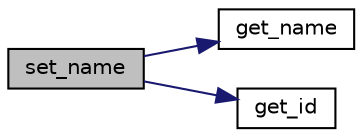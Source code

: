 digraph "set_name"
{
  edge [fontname="Helvetica",fontsize="10",labelfontname="Helvetica",labelfontsize="10"];
  node [fontname="Helvetica",fontsize="10",shape=record];
  rankdir="LR";
  Node44 [label="set_name",height=0.2,width=0.4,color="black", fillcolor="grey75", style="filled", fontcolor="black"];
  Node44 -> Node45 [color="midnightblue",fontsize="10",style="solid",fontname="Helvetica"];
  Node45 [label="get_name",height=0.2,width=0.4,color="black", fillcolor="white", style="filled",URL="$class_class_usuario.html#a4f1149ccbd69d1ac4225b7bc2dd871bb",tooltip="Obter Nome do Funcionário. "];
  Node44 -> Node46 [color="midnightblue",fontsize="10",style="solid",fontname="Helvetica"];
  Node46 [label="get_id",height=0.2,width=0.4,color="black", fillcolor="white", style="filled",URL="$class_class_usuario.html#a8a94003b9d888b085c68d6eac44be175",tooltip="Obter o id do Funcionário. "];
}
